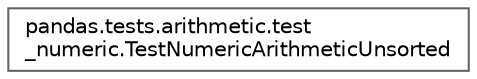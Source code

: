 digraph "Graphical Class Hierarchy"
{
 // LATEX_PDF_SIZE
  bgcolor="transparent";
  edge [fontname=Helvetica,fontsize=10,labelfontname=Helvetica,labelfontsize=10];
  node [fontname=Helvetica,fontsize=10,shape=box,height=0.2,width=0.4];
  rankdir="LR";
  Node0 [id="Node000000",label="pandas.tests.arithmetic.test\l_numeric.TestNumericArithmeticUnsorted",height=0.2,width=0.4,color="grey40", fillcolor="white", style="filled",URL="$d9/d86/classpandas_1_1tests_1_1arithmetic_1_1test__numeric_1_1TestNumericArithmeticUnsorted.html",tooltip=" "];
}
